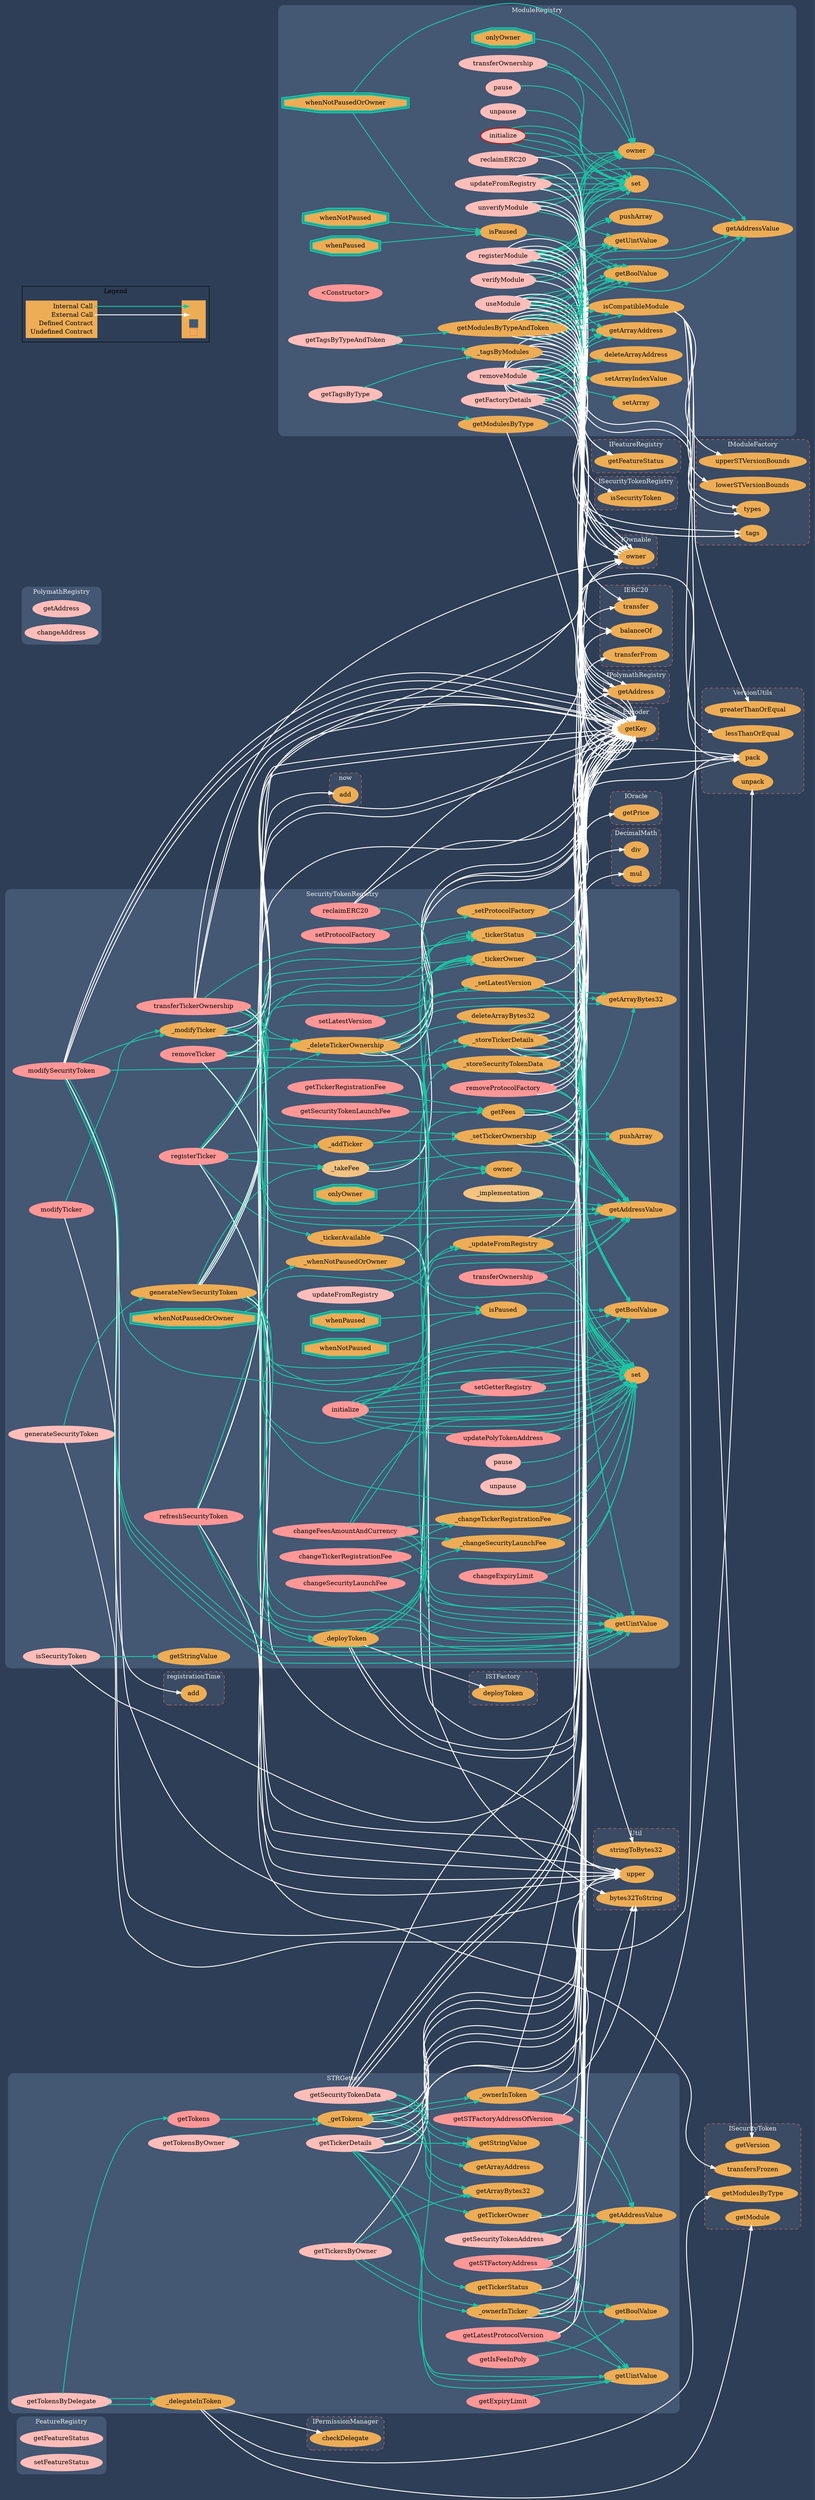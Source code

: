 digraph G {
  graph [ ratio = "auto", page = "100", compound =true, bgcolor = "#2e3e56" ];
  node [ style = "filled", fillcolor = "#edad56", color = "#edad56", penwidth =3 ];
  edge [ color = "#fcfcfc", penwidth =2, fontname = "helvetica Neue Ultra Light" ];
subgraph "clusterFeatureRegistry" {
  graph [ label = "FeatureRegistry", color = "#445773", fontcolor = "#f0f0f0", style = "rounded", bgcolor = "#445773" ];
  "FeatureRegistry.getFeatureStatus" [ label = "getFeatureStatus", color = "#ffbdb9", fillcolor = "#ffbdb9" ];
  "FeatureRegistry.setFeatureStatus" [ label = "setFeatureStatus", color = "#ffbdb9", fillcolor = "#ffbdb9" ];
}

subgraph "clusterModuleRegistry" {
  graph [ label = "ModuleRegistry", color = "#445773", fontcolor = "#f0f0f0", style = "rounded", bgcolor = "#445773" ];
  "ModuleRegistry.onlyOwner" [ label = "onlyOwner", color = "#1bc6a6", shape =doubleoctagon ];
  "ModuleRegistry.whenNotPausedOrOwner" [ label = "whenNotPausedOrOwner", color = "#1bc6a6", shape =doubleoctagon ];
  "ModuleRegistry.whenNotPaused" [ label = "whenNotPaused", color = "#1bc6a6", shape =doubleoctagon ];
  "ModuleRegistry.whenPaused" [ label = "whenPaused", color = "#1bc6a6", shape =doubleoctagon ];
  "ModuleRegistry.<Constructor>" [ label = "<Constructor>", color = "#FF9797", fillcolor = "#FF9797" ];
  "ModuleRegistry.initialize" [ label = "initialize", color = "brown", fillcolor = "#ffbdb9" ];
  "ModuleRegistry.useModule" [ label = "useModule", color = "#ffbdb9", fillcolor = "#ffbdb9" ];
  "ModuleRegistry.isCompatibleModule" [ label = "isCompatibleModule" ];
  "ModuleRegistry.registerModule" [ label = "registerModule", color = "#ffbdb9", fillcolor = "#ffbdb9" ];
  "ModuleRegistry.removeModule" [ label = "removeModule", color = "#ffbdb9", fillcolor = "#ffbdb9" ];
  "ModuleRegistry.verifyModule" [ label = "verifyModule", color = "#ffbdb9", fillcolor = "#ffbdb9" ];
  "ModuleRegistry.unverifyModule" [ label = "unverifyModule", color = "#ffbdb9", fillcolor = "#ffbdb9" ];
  "ModuleRegistry.getTagsByTypeAndToken" [ label = "getTagsByTypeAndToken", color = "#ffbdb9", fillcolor = "#ffbdb9" ];
  "ModuleRegistry.getTagsByType" [ label = "getTagsByType", color = "#ffbdb9", fillcolor = "#ffbdb9" ];
  "ModuleRegistry._tagsByModules" [ label = "_tagsByModules" ];
  "ModuleRegistry.getFactoryDetails" [ label = "getFactoryDetails", color = "#ffbdb9", fillcolor = "#ffbdb9" ];
  "ModuleRegistry.getModulesByType" [ label = "getModulesByType" ];
  "ModuleRegistry.getModulesByTypeAndToken" [ label = "getModulesByTypeAndToken" ];
  "ModuleRegistry.reclaimERC20" [ label = "reclaimERC20", color = "#ffbdb9", fillcolor = "#ffbdb9" ];
  "ModuleRegistry.pause" [ label = "pause", color = "#ffbdb9", fillcolor = "#ffbdb9" ];
  "ModuleRegistry.unpause" [ label = "unpause", color = "#ffbdb9", fillcolor = "#ffbdb9" ];
  "ModuleRegistry.updateFromRegistry" [ label = "updateFromRegistry", color = "#ffbdb9", fillcolor = "#ffbdb9" ];
  "ModuleRegistry.transferOwnership" [ label = "transferOwnership", color = "#ffbdb9", fillcolor = "#ffbdb9" ];
  "ModuleRegistry.owner" [ label = "owner" ];
  "ModuleRegistry.isPaused" [ label = "isPaused" ];
  "ModuleRegistry.getBoolValue" [ label = "getBoolValue" ];
  "ModuleRegistry.set" [ label = "set" ];
  "ModuleRegistry.getAddressValue" [ label = "getAddressValue" ];
  "ModuleRegistry.pushArray" [ label = "pushArray" ];
  "ModuleRegistry.getUintValue" [ label = "getUintValue" ];
  "ModuleRegistry.getArrayAddress" [ label = "getArrayAddress" ];
  "ModuleRegistry.setArrayIndexValue" [ label = "setArrayIndexValue" ];
  "ModuleRegistry.deleteArrayAddress" [ label = "deleteArrayAddress" ];
  "ModuleRegistry.setArray" [ label = "setArray" ];
}

subgraph "clusterPolymathRegistry" {
  graph [ label = "PolymathRegistry", color = "#445773", fontcolor = "#f0f0f0", style = "rounded", bgcolor = "#445773" ];
  "PolymathRegistry.getAddress" [ label = "getAddress", color = "#ffbdb9", fillcolor = "#ffbdb9" ];
  "PolymathRegistry.changeAddress" [ label = "changeAddress", color = "#ffbdb9", fillcolor = "#ffbdb9" ];
}

subgraph "clusterSecurityTokenRegistry" {
  graph [ label = "SecurityTokenRegistry", color = "#445773", fontcolor = "#f0f0f0", style = "rounded", bgcolor = "#445773" ];
  "SecurityTokenRegistry.onlyOwner" [ label = "onlyOwner", color = "#1bc6a6", shape =doubleoctagon ];
  "SecurityTokenRegistry.whenNotPausedOrOwner" [ label = "whenNotPausedOrOwner", color = "#1bc6a6", shape =doubleoctagon ];
  "SecurityTokenRegistry._whenNotPausedOrOwner" [ label = "_whenNotPausedOrOwner" ];
  "SecurityTokenRegistry.whenNotPaused" [ label = "whenNotPaused", color = "#1bc6a6", shape =doubleoctagon ];
  "SecurityTokenRegistry.whenPaused" [ label = "whenPaused", color = "#1bc6a6", shape =doubleoctagon ];
  "SecurityTokenRegistry.initialize" [ label = "initialize", color = "#FF9797", fillcolor = "#FF9797" ];
  "SecurityTokenRegistry.updateFromRegistry" [ label = "updateFromRegistry", color = "#ffbdb9", fillcolor = "#ffbdb9" ];
  "SecurityTokenRegistry._updateFromRegistry" [ label = "_updateFromRegistry" ];
  "SecurityTokenRegistry._takeFee" [ label = "_takeFee", color = "#f2c383", fillcolor = "#f2c383" ];
  "SecurityTokenRegistry.getFees" [ label = "getFees" ];
  "SecurityTokenRegistry.getSecurityTokenLaunchFee" [ label = "getSecurityTokenLaunchFee", color = "#FF9797", fillcolor = "#FF9797" ];
  "SecurityTokenRegistry.getTickerRegistrationFee" [ label = "getTickerRegistrationFee", color = "#FF9797", fillcolor = "#FF9797" ];
  "SecurityTokenRegistry.setGetterRegistry" [ label = "setGetterRegistry", color = "#FF9797", fillcolor = "#FF9797" ];
  "SecurityTokenRegistry._implementation" [ label = "_implementation", color = "#f2c383", fillcolor = "#f2c383" ];
  "SecurityTokenRegistry.registerTicker" [ label = "registerTicker", color = "#FF9797", fillcolor = "#FF9797" ];
  "SecurityTokenRegistry._addTicker" [ label = "_addTicker" ];
  "SecurityTokenRegistry.modifyTicker" [ label = "modifyTicker", color = "#FF9797", fillcolor = "#FF9797" ];
  "SecurityTokenRegistry._modifyTicker" [ label = "_modifyTicker" ];
  "SecurityTokenRegistry._tickerOwner" [ label = "_tickerOwner" ];
  "SecurityTokenRegistry.removeTicker" [ label = "removeTicker", color = "#FF9797", fillcolor = "#FF9797" ];
  "SecurityTokenRegistry._tickerAvailable" [ label = "_tickerAvailable" ];
  "SecurityTokenRegistry._tickerStatus" [ label = "_tickerStatus" ];
  "SecurityTokenRegistry._setTickerOwnership" [ label = "_setTickerOwnership" ];
  "SecurityTokenRegistry._storeTickerDetails" [ label = "_storeTickerDetails" ];
  "SecurityTokenRegistry.transferTickerOwnership" [ label = "transferTickerOwnership", color = "#FF9797", fillcolor = "#FF9797" ];
  "SecurityTokenRegistry._deleteTickerOwnership" [ label = "_deleteTickerOwnership" ];
  "SecurityTokenRegistry.changeExpiryLimit" [ label = "changeExpiryLimit", color = "#FF9797", fillcolor = "#FF9797" ];
  "SecurityTokenRegistry.generateSecurityToken" [ label = "generateSecurityToken", color = "#ffbdb9", fillcolor = "#ffbdb9" ];
  "SecurityTokenRegistry.generateNewSecurityToken" [ label = "generateNewSecurityToken" ];
  "SecurityTokenRegistry.refreshSecurityToken" [ label = "refreshSecurityToken", color = "#FF9797", fillcolor = "#FF9797" ];
  "SecurityTokenRegistry._deployToken" [ label = "_deployToken" ];
  "SecurityTokenRegistry.modifySecurityToken" [ label = "modifySecurityToken", color = "#FF9797", fillcolor = "#FF9797" ];
  "SecurityTokenRegistry._storeSecurityTokenData" [ label = "_storeSecurityTokenData" ];
  "SecurityTokenRegistry.isSecurityToken" [ label = "isSecurityToken", color = "#ffbdb9", fillcolor = "#ffbdb9" ];
  "SecurityTokenRegistry.transferOwnership" [ label = "transferOwnership", color = "#FF9797", fillcolor = "#FF9797" ];
  "SecurityTokenRegistry.pause" [ label = "pause", color = "#ffbdb9", fillcolor = "#ffbdb9" ];
  "SecurityTokenRegistry.unpause" [ label = "unpause", color = "#ffbdb9", fillcolor = "#ffbdb9" ];
  "SecurityTokenRegistry.changeTickerRegistrationFee" [ label = "changeTickerRegistrationFee", color = "#FF9797", fillcolor = "#FF9797" ];
  "SecurityTokenRegistry._changeTickerRegistrationFee" [ label = "_changeTickerRegistrationFee" ];
  "SecurityTokenRegistry.changeSecurityLaunchFee" [ label = "changeSecurityLaunchFee", color = "#FF9797", fillcolor = "#FF9797" ];
  "SecurityTokenRegistry._changeSecurityLaunchFee" [ label = "_changeSecurityLaunchFee" ];
  "SecurityTokenRegistry.changeFeesAmountAndCurrency" [ label = "changeFeesAmountAndCurrency", color = "#FF9797", fillcolor = "#FF9797" ];
  "SecurityTokenRegistry.reclaimERC20" [ label = "reclaimERC20", color = "#FF9797", fillcolor = "#FF9797" ];
  "SecurityTokenRegistry.setProtocolFactory" [ label = "setProtocolFactory", color = "#FF9797", fillcolor = "#FF9797" ];
  "SecurityTokenRegistry._setProtocolFactory" [ label = "_setProtocolFactory" ];
  "SecurityTokenRegistry.removeProtocolFactory" [ label = "removeProtocolFactory", color = "#FF9797", fillcolor = "#FF9797" ];
  "SecurityTokenRegistry.setLatestVersion" [ label = "setLatestVersion", color = "#FF9797", fillcolor = "#FF9797" ];
  "SecurityTokenRegistry._setLatestVersion" [ label = "_setLatestVersion" ];
  "SecurityTokenRegistry.updatePolyTokenAddress" [ label = "updatePolyTokenAddress", color = "#FF9797", fillcolor = "#FF9797" ];
  "SecurityTokenRegistry.isPaused" [ label = "isPaused" ];
  "SecurityTokenRegistry.owner" [ label = "owner" ];
  "SecurityTokenRegistry.getBoolValue" [ label = "getBoolValue" ];
  "SecurityTokenRegistry.set" [ label = "set" ];
  "SecurityTokenRegistry.getAddressValue" [ label = "getAddressValue" ];
  "SecurityTokenRegistry.getUintValue" [ label = "getUintValue" ];
  "SecurityTokenRegistry.getArrayBytes32" [ label = "getArrayBytes32" ];
  "SecurityTokenRegistry.pushArray" [ label = "pushArray" ];
  "SecurityTokenRegistry.deleteArrayBytes32" [ label = "deleteArrayBytes32" ];
  "SecurityTokenRegistry.getStringValue" [ label = "getStringValue" ];
}

subgraph "clusterSTRGetter" {
  graph [ label = "STRGetter", color = "#445773", fontcolor = "#f0f0f0", style = "rounded", bgcolor = "#445773" ];
  "STRGetter.getTickersByOwner" [ label = "getTickersByOwner", color = "#ffbdb9", fillcolor = "#ffbdb9" ];
  "STRGetter._ownerInTicker" [ label = "_ownerInTicker" ];
  "STRGetter.getTokensByOwner" [ label = "getTokensByOwner", color = "#ffbdb9", fillcolor = "#ffbdb9" ];
  "STRGetter.getTokens" [ label = "getTokens", color = "#FF9797", fillcolor = "#FF9797" ];
  "STRGetter._getTokens" [ label = "_getTokens" ];
  "STRGetter._ownerInToken" [ label = "_ownerInToken" ];
  "STRGetter.getTokensByDelegate" [ label = "getTokensByDelegate", color = "#ffbdb9", fillcolor = "#ffbdb9" ];
  "STRGetter._delegateInToken" [ label = "_delegateInToken" ];
  "STRGetter.getTickerDetails" [ label = "getTickerDetails", color = "#ffbdb9", fillcolor = "#ffbdb9" ];
  "STRGetter.getSecurityTokenAddress" [ label = "getSecurityTokenAddress", color = "#ffbdb9", fillcolor = "#ffbdb9" ];
  "STRGetter.getSecurityTokenData" [ label = "getSecurityTokenData", color = "#ffbdb9", fillcolor = "#ffbdb9" ];
  "STRGetter.getSTFactoryAddress" [ label = "getSTFactoryAddress", color = "#FF9797", fillcolor = "#FF9797" ];
  "STRGetter.getSTFactoryAddressOfVersion" [ label = "getSTFactoryAddressOfVersion", color = "#FF9797", fillcolor = "#FF9797" ];
  "STRGetter.getLatestProtocolVersion" [ label = "getLatestProtocolVersion", color = "#FF9797", fillcolor = "#FF9797" ];
  "STRGetter.getIsFeeInPoly" [ label = "getIsFeeInPoly", color = "#FF9797", fillcolor = "#FF9797" ];
  "STRGetter.getExpiryLimit" [ label = "getExpiryLimit", color = "#FF9797", fillcolor = "#FF9797" ];
  "STRGetter.getTickerStatus" [ label = "getTickerStatus" ];
  "STRGetter.getTickerOwner" [ label = "getTickerOwner" ];
  "STRGetter.getArrayBytes32" [ label = "getArrayBytes32" ];
  "STRGetter.getUintValue" [ label = "getUintValue" ];
  "STRGetter.getBoolValue" [ label = "getBoolValue" ];
  "STRGetter.getArrayAddress" [ label = "getArrayAddress" ];
  "STRGetter.getAddressValue" [ label = "getAddressValue" ];
  "STRGetter.getStringValue" [ label = "getStringValue" ];
}

subgraph "clusterIFeatureRegistry" {
  graph [ label = "IFeatureRegistry", color = "#e8726d", fontcolor = "#f0f0f0", style = "rounded,dashed", bgcolor = "#3b4b63" ];
  "IFeatureRegistry.getFeatureStatus" [ label = "getFeatureStatus" ];
}

subgraph "clusterEncoder" {
  graph [ label = "Encoder", color = "#e8726d", fontcolor = "#f0f0f0", style = "rounded,dashed", bgcolor = "#3b4b63" ];
  "Encoder.getKey" [ label = "getKey" ];
}

subgraph "clusterIOwnable" {
  graph [ label = "IOwnable", color = "#e8726d", fontcolor = "#f0f0f0", style = "rounded,dashed", bgcolor = "#3b4b63" ];
  "IOwnable.owner" [ label = "owner" ];
}

subgraph "clusterISecurityTokenRegistry" {
  graph [ label = "ISecurityTokenRegistry", color = "#e8726d", fontcolor = "#f0f0f0", style = "rounded,dashed", bgcolor = "#3b4b63" ];
  "ISecurityTokenRegistry.isSecurityToken" [ label = "isSecurityToken" ];
}

subgraph "clusterISecurityToken" {
  graph [ label = "ISecurityToken", color = "#e8726d", fontcolor = "#f0f0f0", style = "rounded,dashed", bgcolor = "#3b4b63" ];
  "ISecurityToken.getVersion" [ label = "getVersion" ];
  "ISecurityToken.transfersFrozen" [ label = "transfersFrozen" ];
  "ISecurityToken.getModulesByType" [ label = "getModulesByType" ];
  "ISecurityToken.getModule" [ label = "getModule" ];
}

subgraph "clusterIModuleFactory" {
  graph [ label = "IModuleFactory", color = "#e8726d", fontcolor = "#f0f0f0", style = "rounded,dashed", bgcolor = "#3b4b63" ];
  "IModuleFactory.lowerSTVersionBounds" [ label = "lowerSTVersionBounds" ];
  "IModuleFactory.upperSTVersionBounds" [ label = "upperSTVersionBounds" ];
  "IModuleFactory.types" [ label = "types" ];
  "IModuleFactory.tags" [ label = "tags" ];
}

subgraph "clusterVersionUtils" {
  graph [ label = "VersionUtils", color = "#e8726d", fontcolor = "#f0f0f0", style = "rounded,dashed", bgcolor = "#3b4b63" ];
  "VersionUtils.lessThanOrEqual" [ label = "lessThanOrEqual" ];
  "VersionUtils.greaterThanOrEqual" [ label = "greaterThanOrEqual" ];
  "VersionUtils.pack" [ label = "pack" ];
  "VersionUtils.unpack" [ label = "unpack" ];
}

subgraph "clusterIERC20" {
  graph [ label = "IERC20", color = "#e8726d", fontcolor = "#f0f0f0", style = "rounded,dashed", bgcolor = "#3b4b63" ];
  "IERC20.balanceOf" [ label = "balanceOf" ];
  "IERC20.transfer" [ label = "transfer" ];
  "IERC20.transferFrom" [ label = "transferFrom" ];
}

subgraph "clusterIPolymathRegistry" {
  graph [ label = "IPolymathRegistry", color = "#e8726d", fontcolor = "#f0f0f0", style = "rounded,dashed", bgcolor = "#3b4b63" ];
  "IPolymathRegistry.getAddress" [ label = "getAddress" ];
}

subgraph "clusterIOracle" {
  graph [ label = "IOracle", color = "#e8726d", fontcolor = "#f0f0f0", style = "rounded,dashed", bgcolor = "#3b4b63" ];
  "IOracle.getPrice" [ label = "getPrice" ];
}

subgraph "clusterDecimalMath" {
  graph [ label = "DecimalMath", color = "#e8726d", fontcolor = "#f0f0f0", style = "rounded,dashed", bgcolor = "#3b4b63" ];
  "DecimalMath.div" [ label = "div" ];
  "DecimalMath.mul" [ label = "mul" ];
}

subgraph "clusterUtil" {
  graph [ label = "Util", color = "#e8726d", fontcolor = "#f0f0f0", style = "rounded,dashed", bgcolor = "#3b4b63" ];
  "Util.upper" [ label = "upper" ];
  "Util.stringToBytes32" [ label = "stringToBytes32" ];
  "Util.bytes32ToString" [ label = "bytes32ToString" ];
}

subgraph "clusternow" {
  graph [ label = "now", color = "#e8726d", fontcolor = "#f0f0f0", style = "rounded,dashed", bgcolor = "#3b4b63" ];
  "now.add" [ label = "add" ];
}

subgraph "clusterISTFactory" {
  graph [ label = "ISTFactory", color = "#e8726d", fontcolor = "#f0f0f0", style = "rounded,dashed", bgcolor = "#3b4b63" ];
  "ISTFactory.deployToken" [ label = "deployToken" ];
}

subgraph "clusterregistrationTime" {
  graph [ label = "registrationTime", color = "#e8726d", fontcolor = "#f0f0f0", style = "rounded,dashed", bgcolor = "#3b4b63" ];
  "registrationTime.add" [ label = "add" ];
}

subgraph "clusterIPermissionManager" {
  graph [ label = "IPermissionManager", color = "#e8726d", fontcolor = "#f0f0f0", style = "rounded,dashed", bgcolor = "#3b4b63" ];
  "IPermissionManager.checkDelegate" [ label = "checkDelegate" ];
}

  "ModuleRegistry.onlyOwner";
  "ModuleRegistry.owner";
  "ModuleRegistry.whenNotPausedOrOwner";
  "ModuleRegistry.isPaused";
  "ModuleRegistry.whenNotPaused";
  "ModuleRegistry.whenPaused";
  "ModuleRegistry.initialize";
  "ModuleRegistry.getBoolValue";
  "ModuleRegistry.set";
  "ModuleRegistry.useModule";
  "IFeatureRegistry.getFeatureStatus";
  "ModuleRegistry.getAddressValue";
  "Encoder.getKey";
  "IOwnable.owner";
  "ISecurityTokenRegistry.isSecurityToken";
  "ModuleRegistry.isCompatibleModule";
  "ModuleRegistry.pushArray";
  "ISecurityToken.getVersion";
  "IModuleFactory.lowerSTVersionBounds";
  "IModuleFactory.upperSTVersionBounds";
  "VersionUtils.lessThanOrEqual";
  "VersionUtils.greaterThanOrEqual";
  "ModuleRegistry.registerModule";
  "ModuleRegistry.getUintValue";
  "IModuleFactory.types";
  "ModuleRegistry.getArrayAddress";
  "ModuleRegistry.removeModule";
  "ModuleRegistry.setArrayIndexValue";
  "ModuleRegistry.deleteArrayAddress";
  "ModuleRegistry.setArray";
  "ModuleRegistry.verifyModule";
  "ModuleRegistry.unverifyModule";
  "ModuleRegistry.getTagsByTypeAndToken";
  "ModuleRegistry.getModulesByTypeAndToken";
  "ModuleRegistry._tagsByModules";
  "ModuleRegistry.getTagsByType";
  "ModuleRegistry.getModulesByType";
  "IModuleFactory.tags";
  "ModuleRegistry.getFactoryDetails";
  "ModuleRegistry.reclaimERC20";
  "IERC20.balanceOf";
  "IERC20.transfer";
  "ModuleRegistry.pause";
  "ModuleRegistry.unpause";
  "ModuleRegistry.updateFromRegistry";
  "IPolymathRegistry.getAddress";
  "ModuleRegistry.transferOwnership";
  "SecurityTokenRegistry.onlyOwner";
  "SecurityTokenRegistry.owner";
  "SecurityTokenRegistry.whenNotPausedOrOwner";
  "SecurityTokenRegistry._whenNotPausedOrOwner";
  "SecurityTokenRegistry.isPaused";
  "SecurityTokenRegistry.whenNotPaused";
  "SecurityTokenRegistry.whenPaused";
  "SecurityTokenRegistry.initialize";
  "SecurityTokenRegistry.getBoolValue";
  "SecurityTokenRegistry.set";
  "SecurityTokenRegistry._updateFromRegistry";
  "SecurityTokenRegistry.updateFromRegistry";
  "SecurityTokenRegistry.getAddressValue";
  "SecurityTokenRegistry._takeFee";
  "SecurityTokenRegistry.getFees";
  "IERC20.transferFrom";
  "SecurityTokenRegistry.getUintValue";
  "IOracle.getPrice";
  "DecimalMath.div";
  "DecimalMath.mul";
  "SecurityTokenRegistry.getSecurityTokenLaunchFee";
  "SecurityTokenRegistry.getTickerRegistrationFee";
  "SecurityTokenRegistry.setGetterRegistry";
  "SecurityTokenRegistry._implementation";
  "SecurityTokenRegistry.registerTicker";
  "Util.upper";
  "SecurityTokenRegistry._tickerAvailable";
  "SecurityTokenRegistry._tickerOwner";
  "SecurityTokenRegistry._deleteTickerOwnership";
  "SecurityTokenRegistry._addTicker";
  "now.add";
  "SecurityTokenRegistry._setTickerOwnership";
  "SecurityTokenRegistry._storeTickerDetails";
  "SecurityTokenRegistry.modifyTicker";
  "SecurityTokenRegistry._modifyTicker";
  "SecurityTokenRegistry._tickerStatus";
  "SecurityTokenRegistry.removeTicker";
  "SecurityTokenRegistry.getArrayBytes32";
  "SecurityTokenRegistry.pushArray";
  "Util.stringToBytes32";
  "SecurityTokenRegistry.transferTickerOwnership";
  "SecurityTokenRegistry.deleteArrayBytes32";
  "Util.bytes32ToString";
  "SecurityTokenRegistry.changeExpiryLimit";
  "SecurityTokenRegistry.generateSecurityToken";
  "SecurityTokenRegistry.generateNewSecurityToken";
  "VersionUtils.pack";
  "SecurityTokenRegistry._deployToken";
  "SecurityTokenRegistry.refreshSecurityToken";
  "ISecurityToken.transfersFrozen";
  "ISTFactory.deployToken";
  "SecurityTokenRegistry._storeSecurityTokenData";
  "SecurityTokenRegistry.modifySecurityToken";
  "registrationTime.add";
  "SecurityTokenRegistry.isSecurityToken";
  "SecurityTokenRegistry.getStringValue";
  "SecurityTokenRegistry.transferOwnership";
  "SecurityTokenRegistry.pause";
  "SecurityTokenRegistry.unpause";
  "SecurityTokenRegistry.changeTickerRegistrationFee";
  "SecurityTokenRegistry._changeTickerRegistrationFee";
  "SecurityTokenRegistry.changeSecurityLaunchFee";
  "SecurityTokenRegistry._changeSecurityLaunchFee";
  "SecurityTokenRegistry.changeFeesAmountAndCurrency";
  "SecurityTokenRegistry.reclaimERC20";
  "SecurityTokenRegistry.setProtocolFactory";
  "SecurityTokenRegistry._setProtocolFactory";
  "SecurityTokenRegistry.removeProtocolFactory";
  "SecurityTokenRegistry.setLatestVersion";
  "SecurityTokenRegistry._setLatestVersion";
  "SecurityTokenRegistry.updatePolyTokenAddress";
  "STRGetter.getTickersByOwner";
  "STRGetter.getArrayBytes32";
  "STRGetter._ownerInTicker";
  "STRGetter.getUintValue";
  "STRGetter.getBoolValue";
  "STRGetter.getTokensByOwner";
  "STRGetter._getTokens";
  "STRGetter.getTokens";
  "STRGetter.getArrayAddress";
  "STRGetter._ownerInToken";
  "STRGetter.getAddressValue";
  "STRGetter.getTokensByDelegate";
  "STRGetter._delegateInToken";
  "ISecurityToken.getModulesByType";
  "ISecurityToken.getModule";
  "IPermissionManager.checkDelegate";
  "STRGetter.getTickerDetails";
  "STRGetter.getTickerStatus";
  "STRGetter.getTickerOwner";
  "STRGetter.getStringValue";
  "STRGetter.getSecurityTokenAddress";
  "STRGetter.getSecurityTokenData";
  "STRGetter.getSTFactoryAddress";
  "STRGetter.getSTFactoryAddressOfVersion";
  "STRGetter.getLatestProtocolVersion";
  "VersionUtils.unpack";
  "STRGetter.getIsFeeInPoly";
  "STRGetter.getExpiryLimit";
  "ModuleRegistry.onlyOwner" -> "ModuleRegistry.owner" [ color = "#1bc6a6" ];
  "ModuleRegistry.whenNotPausedOrOwner" -> "ModuleRegistry.owner" [ color = "#1bc6a6" ];
  "ModuleRegistry.whenNotPausedOrOwner" -> "ModuleRegistry.isPaused" [ color = "#1bc6a6" ];
  "ModuleRegistry.whenNotPaused" -> "ModuleRegistry.isPaused" [ color = "#1bc6a6" ];
  "ModuleRegistry.whenPaused" -> "ModuleRegistry.isPaused" [ color = "#1bc6a6" ];
  "ModuleRegistry.initialize" -> "ModuleRegistry.getBoolValue" [ color = "#1bc6a6" ];
  "ModuleRegistry.initialize" -> "ModuleRegistry.set" [ color = "#1bc6a6" ];
  "ModuleRegistry.initialize" -> "ModuleRegistry.set" [ color = "#1bc6a6" ];
  "ModuleRegistry.initialize" -> "ModuleRegistry.set" [ color = "#1bc6a6" ];
  "ModuleRegistry.initialize" -> "ModuleRegistry.set" [ color = "#1bc6a6" ];
  "ModuleRegistry.useModule" -> "IFeatureRegistry.getFeatureStatus" [ color = "white" ];
  "ModuleRegistry.useModule" -> "ModuleRegistry.getAddressValue" [ color = "#1bc6a6" ];
  "ModuleRegistry.useModule" -> "ModuleRegistry.getBoolValue" [ color = "#1bc6a6" ];
  "ModuleRegistry.useModule" -> "Encoder.getKey" [ color = "white" ];
  "ModuleRegistry.useModule" -> "IOwnable.owner" [ color = "white" ];
  "ModuleRegistry.useModule" -> "IOwnable.owner" [ color = "white" ];
  "ModuleRegistry.useModule" -> "ModuleRegistry.getBoolValue" [ color = "#1bc6a6" ];
  "ModuleRegistry.useModule" -> "Encoder.getKey" [ color = "white" ];
  "ModuleRegistry.useModule" -> "ISecurityTokenRegistry.isSecurityToken" [ color = "white" ];
  "ModuleRegistry.useModule" -> "ModuleRegistry.getAddressValue" [ color = "#1bc6a6" ];
  "ModuleRegistry.useModule" -> "ModuleRegistry.isCompatibleModule" [ color = "#1bc6a6" ];
  "ModuleRegistry.useModule" -> "ModuleRegistry.pushArray" [ color = "#1bc6a6" ];
  "ModuleRegistry.useModule" -> "Encoder.getKey" [ color = "white" ];
  "ModuleRegistry.isCompatibleModule" -> "ISecurityToken.getVersion" [ color = "white" ];
  "ModuleRegistry.isCompatibleModule" -> "IModuleFactory.lowerSTVersionBounds" [ color = "white" ];
  "ModuleRegistry.isCompatibleModule" -> "IModuleFactory.upperSTVersionBounds" [ color = "white" ];
  "ModuleRegistry.isCompatibleModule" -> "VersionUtils.lessThanOrEqual" [ color = "white" ];
  "ModuleRegistry.isCompatibleModule" -> "VersionUtils.greaterThanOrEqual" [ color = "white" ];
  "ModuleRegistry.registerModule" -> "IFeatureRegistry.getFeatureStatus" [ color = "white" ];
  "ModuleRegistry.registerModule" -> "ModuleRegistry.getAddressValue" [ color = "#1bc6a6" ];
  "ModuleRegistry.registerModule" -> "IOwnable.owner" [ color = "white" ];
  "ModuleRegistry.registerModule" -> "ModuleRegistry.owner" [ color = "#1bc6a6" ];
  "ModuleRegistry.registerModule" -> "ModuleRegistry.owner" [ color = "#1bc6a6" ];
  "ModuleRegistry.registerModule" -> "ModuleRegistry.getUintValue" [ color = "#1bc6a6" ];
  "ModuleRegistry.registerModule" -> "Encoder.getKey" [ color = "white" ];
  "ModuleRegistry.registerModule" -> "IModuleFactory.types" [ color = "white" ];
  "ModuleRegistry.registerModule" -> "IModuleFactory.types" [ color = "white" ];
  "ModuleRegistry.registerModule" -> "ModuleRegistry.set" [ color = "#1bc6a6" ];
  "ModuleRegistry.registerModule" -> "Encoder.getKey" [ color = "white" ];
  "ModuleRegistry.registerModule" -> "ModuleRegistry.set" [ color = "#1bc6a6" ];
  "ModuleRegistry.registerModule" -> "Encoder.getKey" [ color = "white" ];
  "ModuleRegistry.registerModule" -> "ModuleRegistry.getArrayAddress" [ color = "#1bc6a6" ];
  "ModuleRegistry.registerModule" -> "Encoder.getKey" [ color = "white" ];
  "ModuleRegistry.registerModule" -> "ModuleRegistry.pushArray" [ color = "#1bc6a6" ];
  "ModuleRegistry.registerModule" -> "Encoder.getKey" [ color = "white" ];
  "ModuleRegistry.registerModule" -> "IOwnable.owner" [ color = "white" ];
  "ModuleRegistry.removeModule" -> "ModuleRegistry.getUintValue" [ color = "#1bc6a6" ];
  "ModuleRegistry.removeModule" -> "Encoder.getKey" [ color = "white" ];
  "ModuleRegistry.removeModule" -> "IOwnable.owner" [ color = "white" ];
  "ModuleRegistry.removeModule" -> "ModuleRegistry.owner" [ color = "#1bc6a6" ];
  "ModuleRegistry.removeModule" -> "ModuleRegistry.getUintValue" [ color = "#1bc6a6" ];
  "ModuleRegistry.removeModule" -> "Encoder.getKey" [ color = "white" ];
  "ModuleRegistry.removeModule" -> "ModuleRegistry.getArrayAddress" [ color = "#1bc6a6" ];
  "ModuleRegistry.removeModule" -> "Encoder.getKey" [ color = "white" ];
  "ModuleRegistry.removeModule" -> "ModuleRegistry.getArrayAddress" [ color = "#1bc6a6" ];
  "ModuleRegistry.removeModule" -> "Encoder.getKey" [ color = "white" ];
  "ModuleRegistry.removeModule" -> "ModuleRegistry.setArrayIndexValue" [ color = "#1bc6a6" ];
  "ModuleRegistry.removeModule" -> "Encoder.getKey" [ color = "white" ];
  "ModuleRegistry.removeModule" -> "ModuleRegistry.set" [ color = "#1bc6a6" ];
  "ModuleRegistry.removeModule" -> "Encoder.getKey" [ color = "white" ];
  "ModuleRegistry.removeModule" -> "ModuleRegistry.deleteArrayAddress" [ color = "#1bc6a6" ];
  "ModuleRegistry.removeModule" -> "Encoder.getKey" [ color = "white" ];
  "ModuleRegistry.removeModule" -> "ModuleRegistry.set" [ color = "#1bc6a6" ];
  "ModuleRegistry.removeModule" -> "Encoder.getKey" [ color = "white" ];
  "ModuleRegistry.removeModule" -> "ModuleRegistry.setArray" [ color = "#1bc6a6" ];
  "ModuleRegistry.removeModule" -> "Encoder.getKey" [ color = "white" ];
  "ModuleRegistry.removeModule" -> "ModuleRegistry.set" [ color = "#1bc6a6" ];
  "ModuleRegistry.removeModule" -> "Encoder.getKey" [ color = "white" ];
  "ModuleRegistry.removeModule" -> "ModuleRegistry.set" [ color = "#1bc6a6" ];
  "ModuleRegistry.removeModule" -> "Encoder.getKey" [ color = "white" ];
  "ModuleRegistry.verifyModule" -> "ModuleRegistry.getUintValue" [ color = "#1bc6a6" ];
  "ModuleRegistry.verifyModule" -> "Encoder.getKey" [ color = "white" ];
  "ModuleRegistry.verifyModule" -> "ModuleRegistry.set" [ color = "#1bc6a6" ];
  "ModuleRegistry.verifyModule" -> "Encoder.getKey" [ color = "white" ];
  "ModuleRegistry.unverifyModule" -> "ModuleRegistry.owner" [ color = "#1bc6a6" ];
  "ModuleRegistry.unverifyModule" -> "IOwnable.owner" [ color = "white" ];
  "ModuleRegistry.unverifyModule" -> "ModuleRegistry.getUintValue" [ color = "#1bc6a6" ];
  "ModuleRegistry.unverifyModule" -> "Encoder.getKey" [ color = "white" ];
  "ModuleRegistry.unverifyModule" -> "ModuleRegistry.set" [ color = "#1bc6a6" ];
  "ModuleRegistry.unverifyModule" -> "Encoder.getKey" [ color = "white" ];
  "ModuleRegistry.getTagsByTypeAndToken" -> "ModuleRegistry.getModulesByTypeAndToken" [ color = "#1bc6a6" ];
  "ModuleRegistry.getTagsByTypeAndToken" -> "ModuleRegistry._tagsByModules" [ color = "#1bc6a6" ];
  "ModuleRegistry.getTagsByType" -> "ModuleRegistry.getModulesByType" [ color = "#1bc6a6" ];
  "ModuleRegistry.getTagsByType" -> "ModuleRegistry._tagsByModules" [ color = "#1bc6a6" ];
  "ModuleRegistry._tagsByModules" -> "IModuleFactory.tags" [ color = "white" ];
  "ModuleRegistry._tagsByModules" -> "IModuleFactory.tags" [ color = "white" ];
  "ModuleRegistry.getFactoryDetails" -> "ModuleRegistry.getBoolValue" [ color = "#1bc6a6" ];
  "ModuleRegistry.getFactoryDetails" -> "Encoder.getKey" [ color = "white" ];
  "ModuleRegistry.getFactoryDetails" -> "ModuleRegistry.getArrayAddress" [ color = "#1bc6a6" ];
  "ModuleRegistry.getFactoryDetails" -> "Encoder.getKey" [ color = "white" ];
  "ModuleRegistry.getModulesByType" -> "ModuleRegistry.getArrayAddress" [ color = "#1bc6a6" ];
  "ModuleRegistry.getModulesByType" -> "Encoder.getKey" [ color = "white" ];
  "ModuleRegistry.getModulesByTypeAndToken" -> "ModuleRegistry.getArrayAddress" [ color = "#1bc6a6" ];
  "ModuleRegistry.getModulesByTypeAndToken" -> "Encoder.getKey" [ color = "white" ];
  "ModuleRegistry.getModulesByTypeAndToken" -> "IFeatureRegistry.getFeatureStatus" [ color = "white" ];
  "ModuleRegistry.getModulesByTypeAndToken" -> "ModuleRegistry.getAddressValue" [ color = "#1bc6a6" ];
  "ModuleRegistry.getModulesByTypeAndToken" -> "IOwnable.owner" [ color = "white" ];
  "ModuleRegistry.getModulesByTypeAndToken" -> "IOwnable.owner" [ color = "white" ];
  "ModuleRegistry.getModulesByTypeAndToken" -> "ModuleRegistry.getBoolValue" [ color = "#1bc6a6" ];
  "ModuleRegistry.getModulesByTypeAndToken" -> "Encoder.getKey" [ color = "white" ];
  "ModuleRegistry.getModulesByTypeAndToken" -> "ModuleRegistry.isCompatibleModule" [ color = "#1bc6a6" ];
  "ModuleRegistry.getModulesByTypeAndToken" -> "ModuleRegistry.getBoolValue" [ color = "#1bc6a6" ];
  "ModuleRegistry.getModulesByTypeAndToken" -> "Encoder.getKey" [ color = "white" ];
  "ModuleRegistry.getModulesByTypeAndToken" -> "ModuleRegistry.isCompatibleModule" [ color = "#1bc6a6" ];
  "ModuleRegistry.getModulesByTypeAndToken" -> "IOwnable.owner" [ color = "white" ];
  "ModuleRegistry.getModulesByTypeAndToken" -> "IOwnable.owner" [ color = "white" ];
  "ModuleRegistry.getModulesByTypeAndToken" -> "ModuleRegistry.getBoolValue" [ color = "#1bc6a6" ];
  "ModuleRegistry.getModulesByTypeAndToken" -> "Encoder.getKey" [ color = "white" ];
  "ModuleRegistry.getModulesByTypeAndToken" -> "ModuleRegistry.isCompatibleModule" [ color = "#1bc6a6" ];
  "ModuleRegistry.getModulesByTypeAndToken" -> "ModuleRegistry.getBoolValue" [ color = "#1bc6a6" ];
  "ModuleRegistry.getModulesByTypeAndToken" -> "Encoder.getKey" [ color = "white" ];
  "ModuleRegistry.getModulesByTypeAndToken" -> "ModuleRegistry.isCompatibleModule" [ color = "#1bc6a6" ];
  "ModuleRegistry.reclaimERC20" -> "IERC20.balanceOf" [ color = "white" ];
  "ModuleRegistry.reclaimERC20" -> "IERC20.transfer" [ color = "white" ];
  "ModuleRegistry.reclaimERC20" -> "ModuleRegistry.owner" [ color = "#1bc6a6" ];
  "ModuleRegistry.pause" -> "ModuleRegistry.set" [ color = "#1bc6a6" ];
  "ModuleRegistry.unpause" -> "ModuleRegistry.set" [ color = "#1bc6a6" ];
  "ModuleRegistry.updateFromRegistry" -> "ModuleRegistry.getAddressValue" [ color = "#1bc6a6" ];
  "ModuleRegistry.updateFromRegistry" -> "ModuleRegistry.set" [ color = "#1bc6a6" ];
  "ModuleRegistry.updateFromRegistry" -> "IPolymathRegistry.getAddress" [ color = "white" ];
  "ModuleRegistry.updateFromRegistry" -> "ModuleRegistry.set" [ color = "#1bc6a6" ];
  "ModuleRegistry.updateFromRegistry" -> "IPolymathRegistry.getAddress" [ color = "white" ];
  "ModuleRegistry.updateFromRegistry" -> "ModuleRegistry.set" [ color = "#1bc6a6" ];
  "ModuleRegistry.updateFromRegistry" -> "IPolymathRegistry.getAddress" [ color = "white" ];
  "ModuleRegistry.transferOwnership" -> "ModuleRegistry.owner" [ color = "#1bc6a6" ];
  "ModuleRegistry.transferOwnership" -> "ModuleRegistry.set" [ color = "#1bc6a6" ];
  "ModuleRegistry.owner" -> "ModuleRegistry.getAddressValue" [ color = "#1bc6a6" ];
  "ModuleRegistry.isPaused" -> "ModuleRegistry.getBoolValue" [ color = "#1bc6a6" ];
  "SecurityTokenRegistry.onlyOwner" -> "SecurityTokenRegistry.owner" [ color = "#1bc6a6" ];
  "SecurityTokenRegistry.whenNotPausedOrOwner" -> "SecurityTokenRegistry._whenNotPausedOrOwner" [ color = "#1bc6a6" ];
  "SecurityTokenRegistry._whenNotPausedOrOwner" -> "SecurityTokenRegistry.owner" [ color = "#1bc6a6" ];
  "SecurityTokenRegistry._whenNotPausedOrOwner" -> "SecurityTokenRegistry.isPaused" [ color = "#1bc6a6" ];
  "SecurityTokenRegistry.whenNotPaused" -> "SecurityTokenRegistry.isPaused" [ color = "#1bc6a6" ];
  "SecurityTokenRegistry.whenPaused" -> "SecurityTokenRegistry.isPaused" [ color = "#1bc6a6" ];
  "SecurityTokenRegistry.initialize" -> "SecurityTokenRegistry.getBoolValue" [ color = "#1bc6a6" ];
  "SecurityTokenRegistry.initialize" -> "SecurityTokenRegistry.set" [ color = "#1bc6a6" ];
  "SecurityTokenRegistry.initialize" -> "SecurityTokenRegistry.set" [ color = "#1bc6a6" ];
  "SecurityTokenRegistry.initialize" -> "SecurityTokenRegistry.set" [ color = "#1bc6a6" ];
  "SecurityTokenRegistry.initialize" -> "SecurityTokenRegistry.set" [ color = "#1bc6a6" ];
  "SecurityTokenRegistry.initialize" -> "SecurityTokenRegistry.set" [ color = "#1bc6a6" ];
  "SecurityTokenRegistry.initialize" -> "SecurityTokenRegistry.set" [ color = "#1bc6a6" ];
  "SecurityTokenRegistry.initialize" -> "SecurityTokenRegistry.set" [ color = "#1bc6a6" ];
  "SecurityTokenRegistry.initialize" -> "SecurityTokenRegistry.set" [ color = "#1bc6a6" ];
  "SecurityTokenRegistry.initialize" -> "SecurityTokenRegistry._updateFromRegistry" [ color = "#1bc6a6" ];
  "SecurityTokenRegistry.updateFromRegistry" -> "SecurityTokenRegistry._updateFromRegistry" [ color = "#1bc6a6" ];
  "SecurityTokenRegistry._updateFromRegistry" -> "SecurityTokenRegistry.getAddressValue" [ color = "#1bc6a6" ];
  "SecurityTokenRegistry._updateFromRegistry" -> "SecurityTokenRegistry.set" [ color = "#1bc6a6" ];
  "SecurityTokenRegistry._updateFromRegistry" -> "IPolymathRegistry.getAddress" [ color = "white" ];
  "SecurityTokenRegistry._takeFee" -> "SecurityTokenRegistry.getFees" [ color = "#1bc6a6" ];
  "SecurityTokenRegistry._takeFee" -> "IERC20.transferFrom" [ color = "white" ];
  "SecurityTokenRegistry._takeFee" -> "SecurityTokenRegistry.getAddressValue" [ color = "#1bc6a6" ];
  "SecurityTokenRegistry.getFees" -> "SecurityTokenRegistry.getBoolValue" [ color = "#1bc6a6" ];
  "SecurityTokenRegistry.getFees" -> "SecurityTokenRegistry.getUintValue" [ color = "#1bc6a6" ];
  "SecurityTokenRegistry.getFees" -> "SecurityTokenRegistry.getAddressValue" [ color = "#1bc6a6" ];
  "SecurityTokenRegistry.getFees" -> "IOracle.getPrice" [ color = "white" ];
  "SecurityTokenRegistry.getFees" -> "IPolymathRegistry.getAddress" [ color = "white" ];
  "SecurityTokenRegistry.getFees" -> "DecimalMath.div" [ color = "white" ];
  "SecurityTokenRegistry.getFees" -> "DecimalMath.mul" [ color = "white" ];
  "SecurityTokenRegistry.getSecurityTokenLaunchFee" -> "SecurityTokenRegistry.getFees" [ color = "#1bc6a6" ];
  "SecurityTokenRegistry.getTickerRegistrationFee" -> "SecurityTokenRegistry.getFees" [ color = "#1bc6a6" ];
  "SecurityTokenRegistry.setGetterRegistry" -> "SecurityTokenRegistry.set" [ color = "#1bc6a6" ];
  "SecurityTokenRegistry._implementation" -> "SecurityTokenRegistry.getAddressValue" [ color = "#1bc6a6" ];
  "SecurityTokenRegistry.registerTicker" -> "SecurityTokenRegistry._takeFee" [ color = "#1bc6a6" ];
  "SecurityTokenRegistry.registerTicker" -> "Util.upper" [ color = "white" ];
  "SecurityTokenRegistry.registerTicker" -> "SecurityTokenRegistry._tickerAvailable" [ color = "#1bc6a6" ];
  "SecurityTokenRegistry.registerTicker" -> "SecurityTokenRegistry._tickerOwner" [ color = "#1bc6a6" ];
  "SecurityTokenRegistry.registerTicker" -> "SecurityTokenRegistry._deleteTickerOwnership" [ color = "#1bc6a6" ];
  "SecurityTokenRegistry.registerTicker" -> "SecurityTokenRegistry._addTicker" [ color = "#1bc6a6" ];
  "SecurityTokenRegistry.registerTicker" -> "now.add" [ color = "white" ];
  "SecurityTokenRegistry.registerTicker" -> "SecurityTokenRegistry.getUintValue" [ color = "#1bc6a6" ];
  "SecurityTokenRegistry._addTicker" -> "SecurityTokenRegistry._setTickerOwnership" [ color = "#1bc6a6" ];
  "SecurityTokenRegistry._addTicker" -> "SecurityTokenRegistry._storeTickerDetails" [ color = "#1bc6a6" ];
  "SecurityTokenRegistry.modifyTicker" -> "Util.upper" [ color = "white" ];
  "SecurityTokenRegistry.modifyTicker" -> "SecurityTokenRegistry._modifyTicker" [ color = "#1bc6a6" ];
  "SecurityTokenRegistry._modifyTicker" -> "SecurityTokenRegistry._tickerOwner" [ color = "#1bc6a6" ];
  "SecurityTokenRegistry._modifyTicker" -> "SecurityTokenRegistry._deleteTickerOwnership" [ color = "#1bc6a6" ];
  "SecurityTokenRegistry._modifyTicker" -> "SecurityTokenRegistry._tickerStatus" [ color = "#1bc6a6" ];
  "SecurityTokenRegistry._modifyTicker" -> "SecurityTokenRegistry.set" [ color = "#1bc6a6" ];
  "SecurityTokenRegistry._modifyTicker" -> "Encoder.getKey" [ color = "white" ];
  "SecurityTokenRegistry._modifyTicker" -> "SecurityTokenRegistry.getAddressValue" [ color = "#1bc6a6" ];
  "SecurityTokenRegistry._modifyTicker" -> "Encoder.getKey" [ color = "white" ];
  "SecurityTokenRegistry._modifyTicker" -> "SecurityTokenRegistry._addTicker" [ color = "#1bc6a6" ];
  "SecurityTokenRegistry._tickerOwner" -> "SecurityTokenRegistry.getAddressValue" [ color = "#1bc6a6" ];
  "SecurityTokenRegistry._tickerOwner" -> "Encoder.getKey" [ color = "white" ];
  "SecurityTokenRegistry.removeTicker" -> "Util.upper" [ color = "white" ];
  "SecurityTokenRegistry.removeTicker" -> "SecurityTokenRegistry._tickerOwner" [ color = "#1bc6a6" ];
  "SecurityTokenRegistry.removeTicker" -> "SecurityTokenRegistry._deleteTickerOwnership" [ color = "#1bc6a6" ];
  "SecurityTokenRegistry.removeTicker" -> "SecurityTokenRegistry.set" [ color = "#1bc6a6" ];
  "SecurityTokenRegistry.removeTicker" -> "Encoder.getKey" [ color = "white" ];
  "SecurityTokenRegistry.removeTicker" -> "SecurityTokenRegistry._storeTickerDetails" [ color = "#1bc6a6" ];
  "SecurityTokenRegistry._tickerAvailable" -> "SecurityTokenRegistry._tickerOwner" [ color = "#1bc6a6" ];
  "SecurityTokenRegistry._tickerAvailable" -> "SecurityTokenRegistry.getUintValue" [ color = "#1bc6a6" ];
  "SecurityTokenRegistry._tickerAvailable" -> "Encoder.getKey" [ color = "white" ];
  "SecurityTokenRegistry._tickerAvailable" -> "SecurityTokenRegistry._tickerStatus" [ color = "#1bc6a6" ];
  "SecurityTokenRegistry._tickerStatus" -> "SecurityTokenRegistry.getBoolValue" [ color = "#1bc6a6" ];
  "SecurityTokenRegistry._tickerStatus" -> "Encoder.getKey" [ color = "white" ];
  "SecurityTokenRegistry._setTickerOwnership" -> "Encoder.getKey" [ color = "white" ];
  "SecurityTokenRegistry._setTickerOwnership" -> "SecurityTokenRegistry.getArrayBytes32" [ color = "#1bc6a6" ];
  "SecurityTokenRegistry._setTickerOwnership" -> "SecurityTokenRegistry.pushArray" [ color = "#1bc6a6" ];
  "SecurityTokenRegistry._setTickerOwnership" -> "Util.stringToBytes32" [ color = "white" ];
  "SecurityTokenRegistry._setTickerOwnership" -> "SecurityTokenRegistry.set" [ color = "#1bc6a6" ];
  "SecurityTokenRegistry._setTickerOwnership" -> "Encoder.getKey" [ color = "white" ];
  "SecurityTokenRegistry._setTickerOwnership" -> "Encoder.getKey" [ color = "white" ];
  "SecurityTokenRegistry._setTickerOwnership" -> "SecurityTokenRegistry.getBoolValue" [ color = "#1bc6a6" ];
  "SecurityTokenRegistry._setTickerOwnership" -> "SecurityTokenRegistry.pushArray" [ color = "#1bc6a6" ];
  "SecurityTokenRegistry._setTickerOwnership" -> "SecurityTokenRegistry.set" [ color = "#1bc6a6" ];
  "SecurityTokenRegistry._storeTickerDetails" -> "Encoder.getKey" [ color = "white" ];
  "SecurityTokenRegistry._storeTickerDetails" -> "SecurityTokenRegistry.set" [ color = "#1bc6a6" ];
  "SecurityTokenRegistry._storeTickerDetails" -> "Encoder.getKey" [ color = "white" ];
  "SecurityTokenRegistry._storeTickerDetails" -> "SecurityTokenRegistry.set" [ color = "#1bc6a6" ];
  "SecurityTokenRegistry._storeTickerDetails" -> "Encoder.getKey" [ color = "white" ];
  "SecurityTokenRegistry._storeTickerDetails" -> "SecurityTokenRegistry.set" [ color = "#1bc6a6" ];
  "SecurityTokenRegistry._storeTickerDetails" -> "Encoder.getKey" [ color = "white" ];
  "SecurityTokenRegistry._storeTickerDetails" -> "SecurityTokenRegistry.set" [ color = "#1bc6a6" ];
  "SecurityTokenRegistry._storeTickerDetails" -> "Encoder.getKey" [ color = "white" ];
  "SecurityTokenRegistry._storeTickerDetails" -> "SecurityTokenRegistry.set" [ color = "#1bc6a6" ];
  "SecurityTokenRegistry.transferTickerOwnership" -> "Util.upper" [ color = "white" ];
  "SecurityTokenRegistry.transferTickerOwnership" -> "Encoder.getKey" [ color = "white" ];
  "SecurityTokenRegistry.transferTickerOwnership" -> "SecurityTokenRegistry.getAddressValue" [ color = "#1bc6a6" ];
  "SecurityTokenRegistry.transferTickerOwnership" -> "SecurityTokenRegistry._tickerStatus" [ color = "#1bc6a6" ];
  "SecurityTokenRegistry.transferTickerOwnership" -> "IOwnable.owner" [ color = "white" ];
  "SecurityTokenRegistry.transferTickerOwnership" -> "SecurityTokenRegistry.getAddressValue" [ color = "#1bc6a6" ];
  "SecurityTokenRegistry.transferTickerOwnership" -> "Encoder.getKey" [ color = "white" ];
  "SecurityTokenRegistry.transferTickerOwnership" -> "SecurityTokenRegistry._deleteTickerOwnership" [ color = "#1bc6a6" ];
  "SecurityTokenRegistry.transferTickerOwnership" -> "SecurityTokenRegistry._setTickerOwnership" [ color = "#1bc6a6" ];
  "SecurityTokenRegistry.transferTickerOwnership" -> "SecurityTokenRegistry.set" [ color = "#1bc6a6" ];
  "SecurityTokenRegistry._deleteTickerOwnership" -> "SecurityTokenRegistry.getUintValue" [ color = "#1bc6a6" ];
  "SecurityTokenRegistry._deleteTickerOwnership" -> "Encoder.getKey" [ color = "white" ];
  "SecurityTokenRegistry._deleteTickerOwnership" -> "Encoder.getKey" [ color = "white" ];
  "SecurityTokenRegistry._deleteTickerOwnership" -> "SecurityTokenRegistry.getArrayBytes32" [ color = "#1bc6a6" ];
  "SecurityTokenRegistry._deleteTickerOwnership" -> "SecurityTokenRegistry._tickerOwner" [ color = "#1bc6a6" ];
  "SecurityTokenRegistry._deleteTickerOwnership" -> "SecurityTokenRegistry.deleteArrayBytes32" [ color = "#1bc6a6" ];
  "SecurityTokenRegistry._deleteTickerOwnership" -> "SecurityTokenRegistry.getArrayBytes32" [ color = "#1bc6a6" ];
  "SecurityTokenRegistry._deleteTickerOwnership" -> "SecurityTokenRegistry.getArrayBytes32" [ color = "#1bc6a6" ];
  "SecurityTokenRegistry._deleteTickerOwnership" -> "SecurityTokenRegistry.set" [ color = "#1bc6a6" ];
  "SecurityTokenRegistry._deleteTickerOwnership" -> "Encoder.getKey" [ color = "white" ];
  "SecurityTokenRegistry._deleteTickerOwnership" -> "Util.bytes32ToString" [ color = "white" ];
  "SecurityTokenRegistry.changeExpiryLimit" -> "SecurityTokenRegistry.getUintValue" [ color = "#1bc6a6" ];
  "SecurityTokenRegistry.changeExpiryLimit" -> "SecurityTokenRegistry.set" [ color = "#1bc6a6" ];
  "SecurityTokenRegistry.generateSecurityToken" -> "SecurityTokenRegistry.generateNewSecurityToken" [ color = "#1bc6a6" ];
  "SecurityTokenRegistry.generateSecurityToken" -> "VersionUtils.pack" [ color = "white" ];
  "SecurityTokenRegistry.generateNewSecurityToken" -> "SecurityTokenRegistry.getUintValue" [ color = "#1bc6a6" ];
  "SecurityTokenRegistry.generateNewSecurityToken" -> "Util.upper" [ color = "white" ];
  "SecurityTokenRegistry.generateNewSecurityToken" -> "Encoder.getKey" [ color = "white" ];
  "SecurityTokenRegistry.generateNewSecurityToken" -> "SecurityTokenRegistry.getBoolValue" [ color = "#1bc6a6" ];
  "SecurityTokenRegistry.generateNewSecurityToken" -> "SecurityTokenRegistry.set" [ color = "#1bc6a6" ];
  "SecurityTokenRegistry.generateNewSecurityToken" -> "SecurityTokenRegistry._tickerOwner" [ color = "#1bc6a6" ];
  "SecurityTokenRegistry.generateNewSecurityToken" -> "SecurityTokenRegistry.getUintValue" [ color = "#1bc6a6" ];
  "SecurityTokenRegistry.generateNewSecurityToken" -> "Encoder.getKey" [ color = "white" ];
  "SecurityTokenRegistry.generateNewSecurityToken" -> "SecurityTokenRegistry._takeFee" [ color = "#1bc6a6" ];
  "SecurityTokenRegistry.generateNewSecurityToken" -> "SecurityTokenRegistry._deployToken" [ color = "#1bc6a6" ];
  "SecurityTokenRegistry.generateNewSecurityToken" -> "VersionUtils.pack" [ color = "white" ];
  "SecurityTokenRegistry.refreshSecurityToken" -> "Util.upper" [ color = "white" ];
  "SecurityTokenRegistry.refreshSecurityToken" -> "SecurityTokenRegistry._tickerStatus" [ color = "#1bc6a6" ];
  "SecurityTokenRegistry.refreshSecurityToken" -> "SecurityTokenRegistry.getAddressValue" [ color = "#1bc6a6" ];
  "SecurityTokenRegistry.refreshSecurityToken" -> "Encoder.getKey" [ color = "white" ];
  "SecurityTokenRegistry.refreshSecurityToken" -> "IOwnable.owner" [ color = "white" ];
  "SecurityTokenRegistry.refreshSecurityToken" -> "ISecurityToken.transfersFrozen" [ color = "white" ];
  "SecurityTokenRegistry.refreshSecurityToken" -> "SecurityTokenRegistry.getUintValue" [ color = "#1bc6a6" ];
  "SecurityTokenRegistry.refreshSecurityToken" -> "SecurityTokenRegistry._deployToken" [ color = "#1bc6a6" ];
  "SecurityTokenRegistry._deployToken" -> "ISTFactory.deployToken" [ color = "white" ];
  "SecurityTokenRegistry._deployToken" -> "SecurityTokenRegistry.getAddressValue" [ color = "#1bc6a6" ];
  "SecurityTokenRegistry._deployToken" -> "Encoder.getKey" [ color = "white" ];
  "SecurityTokenRegistry._deployToken" -> "SecurityTokenRegistry.getAddressValue" [ color = "#1bc6a6" ];
  "SecurityTokenRegistry._deployToken" -> "SecurityTokenRegistry._storeSecurityTokenData" [ color = "#1bc6a6" ];
  "SecurityTokenRegistry._deployToken" -> "SecurityTokenRegistry.set" [ color = "#1bc6a6" ];
  "SecurityTokenRegistry._deployToken" -> "Encoder.getKey" [ color = "white" ];
  "SecurityTokenRegistry.modifySecurityToken" -> "Util.upper" [ color = "white" ];
  "SecurityTokenRegistry.modifySecurityToken" -> "SecurityTokenRegistry.getUintValue" [ color = "#1bc6a6" ];
  "SecurityTokenRegistry.modifySecurityToken" -> "Encoder.getKey" [ color = "white" ];
  "SecurityTokenRegistry.modifySecurityToken" -> "SecurityTokenRegistry.getUintValue" [ color = "#1bc6a6" ];
  "SecurityTokenRegistry.modifySecurityToken" -> "Encoder.getKey" [ color = "white" ];
  "SecurityTokenRegistry.modifySecurityToken" -> "registrationTime.add" [ color = "white" ];
  "SecurityTokenRegistry.modifySecurityToken" -> "SecurityTokenRegistry.getUintValue" [ color = "#1bc6a6" ];
  "SecurityTokenRegistry.modifySecurityToken" -> "SecurityTokenRegistry.set" [ color = "#1bc6a6" ];
  "SecurityTokenRegistry.modifySecurityToken" -> "Encoder.getKey" [ color = "white" ];
  "SecurityTokenRegistry.modifySecurityToken" -> "SecurityTokenRegistry._modifyTicker" [ color = "#1bc6a6" ];
  "SecurityTokenRegistry.modifySecurityToken" -> "SecurityTokenRegistry._storeSecurityTokenData" [ color = "#1bc6a6" ];
  "SecurityTokenRegistry._storeSecurityTokenData" -> "SecurityTokenRegistry.set" [ color = "#1bc6a6" ];
  "SecurityTokenRegistry._storeSecurityTokenData" -> "Encoder.getKey" [ color = "white" ];
  "SecurityTokenRegistry._storeSecurityTokenData" -> "SecurityTokenRegistry.set" [ color = "#1bc6a6" ];
  "SecurityTokenRegistry._storeSecurityTokenData" -> "Encoder.getKey" [ color = "white" ];
  "SecurityTokenRegistry._storeSecurityTokenData" -> "SecurityTokenRegistry.set" [ color = "#1bc6a6" ];
  "SecurityTokenRegistry._storeSecurityTokenData" -> "Encoder.getKey" [ color = "white" ];
  "SecurityTokenRegistry.isSecurityToken" -> "SecurityTokenRegistry.getStringValue" [ color = "#1bc6a6" ];
  "SecurityTokenRegistry.isSecurityToken" -> "Encoder.getKey" [ color = "white" ];
  "SecurityTokenRegistry.transferOwnership" -> "SecurityTokenRegistry.getAddressValue" [ color = "#1bc6a6" ];
  "SecurityTokenRegistry.transferOwnership" -> "SecurityTokenRegistry.set" [ color = "#1bc6a6" ];
  "SecurityTokenRegistry.pause" -> "SecurityTokenRegistry.set" [ color = "#1bc6a6" ];
  "SecurityTokenRegistry.unpause" -> "SecurityTokenRegistry.set" [ color = "#1bc6a6" ];
  "SecurityTokenRegistry.changeTickerRegistrationFee" -> "SecurityTokenRegistry.getUintValue" [ color = "#1bc6a6" ];
  "SecurityTokenRegistry.changeTickerRegistrationFee" -> "SecurityTokenRegistry._changeTickerRegistrationFee" [ color = "#1bc6a6" ];
  "SecurityTokenRegistry._changeTickerRegistrationFee" -> "SecurityTokenRegistry.set" [ color = "#1bc6a6" ];
  "SecurityTokenRegistry.changeSecurityLaunchFee" -> "SecurityTokenRegistry.getUintValue" [ color = "#1bc6a6" ];
  "SecurityTokenRegistry.changeSecurityLaunchFee" -> "SecurityTokenRegistry._changeSecurityLaunchFee" [ color = "#1bc6a6" ];
  "SecurityTokenRegistry._changeSecurityLaunchFee" -> "SecurityTokenRegistry.set" [ color = "#1bc6a6" ];
  "SecurityTokenRegistry.changeFeesAmountAndCurrency" -> "SecurityTokenRegistry.getUintValue" [ color = "#1bc6a6" ];
  "SecurityTokenRegistry.changeFeesAmountAndCurrency" -> "SecurityTokenRegistry.getUintValue" [ color = "#1bc6a6" ];
  "SecurityTokenRegistry.changeFeesAmountAndCurrency" -> "SecurityTokenRegistry.getBoolValue" [ color = "#1bc6a6" ];
  "SecurityTokenRegistry.changeFeesAmountAndCurrency" -> "SecurityTokenRegistry._changeTickerRegistrationFee" [ color = "#1bc6a6" ];
  "SecurityTokenRegistry.changeFeesAmountAndCurrency" -> "SecurityTokenRegistry._changeSecurityLaunchFee" [ color = "#1bc6a6" ];
  "SecurityTokenRegistry.changeFeesAmountAndCurrency" -> "SecurityTokenRegistry.set" [ color = "#1bc6a6" ];
  "SecurityTokenRegistry.reclaimERC20" -> "IERC20.balanceOf" [ color = "white" ];
  "SecurityTokenRegistry.reclaimERC20" -> "IERC20.transfer" [ color = "white" ];
  "SecurityTokenRegistry.reclaimERC20" -> "SecurityTokenRegistry.owner" [ color = "#1bc6a6" ];
  "SecurityTokenRegistry.setProtocolFactory" -> "SecurityTokenRegistry._setProtocolFactory" [ color = "#1bc6a6" ];
  "SecurityTokenRegistry._setProtocolFactory" -> "VersionUtils.pack" [ color = "white" ];
  "SecurityTokenRegistry._setProtocolFactory" -> "SecurityTokenRegistry.set" [ color = "#1bc6a6" ];
  "SecurityTokenRegistry._setProtocolFactory" -> "Encoder.getKey" [ color = "white" ];
  "SecurityTokenRegistry.removeProtocolFactory" -> "VersionUtils.pack" [ color = "white" ];
  "SecurityTokenRegistry.removeProtocolFactory" -> "SecurityTokenRegistry.getUintValue" [ color = "#1bc6a6" ];
  "SecurityTokenRegistry.removeProtocolFactory" -> "SecurityTokenRegistry.getAddressValue" [ color = "#1bc6a6" ];
  "SecurityTokenRegistry.removeProtocolFactory" -> "Encoder.getKey" [ color = "white" ];
  "SecurityTokenRegistry.removeProtocolFactory" -> "SecurityTokenRegistry.set" [ color = "#1bc6a6" ];
  "SecurityTokenRegistry.removeProtocolFactory" -> "Encoder.getKey" [ color = "white" ];
  "SecurityTokenRegistry.setLatestVersion" -> "SecurityTokenRegistry._setLatestVersion" [ color = "#1bc6a6" ];
  "SecurityTokenRegistry._setLatestVersion" -> "VersionUtils.pack" [ color = "white" ];
  "SecurityTokenRegistry._setLatestVersion" -> "SecurityTokenRegistry.getAddressValue" [ color = "#1bc6a6" ];
  "SecurityTokenRegistry._setLatestVersion" -> "Encoder.getKey" [ color = "white" ];
  "SecurityTokenRegistry._setLatestVersion" -> "SecurityTokenRegistry.set" [ color = "#1bc6a6" ];
  "SecurityTokenRegistry.updatePolyTokenAddress" -> "SecurityTokenRegistry.set" [ color = "#1bc6a6" ];
  "SecurityTokenRegistry.isPaused" -> "SecurityTokenRegistry.getBoolValue" [ color = "#1bc6a6" ];
  "SecurityTokenRegistry.owner" -> "SecurityTokenRegistry.getAddressValue" [ color = "#1bc6a6" ];
  "STRGetter.getTickersByOwner" -> "STRGetter.getArrayBytes32" [ color = "#1bc6a6" ];
  "STRGetter.getTickersByOwner" -> "Encoder.getKey" [ color = "white" ];
  "STRGetter.getTickersByOwner" -> "STRGetter._ownerInTicker" [ color = "#1bc6a6" ];
  "STRGetter.getTickersByOwner" -> "STRGetter._ownerInTicker" [ color = "#1bc6a6" ];
  "STRGetter._ownerInTicker" -> "Util.bytes32ToString" [ color = "white" ];
  "STRGetter._ownerInTicker" -> "STRGetter.getUintValue" [ color = "#1bc6a6" ];
  "STRGetter._ownerInTicker" -> "Encoder.getKey" [ color = "white" ];
  "STRGetter._ownerInTicker" -> "STRGetter.getBoolValue" [ color = "#1bc6a6" ];
  "STRGetter._ownerInTicker" -> "Encoder.getKey" [ color = "white" ];
  "STRGetter.getTokensByOwner" -> "STRGetter._getTokens" [ color = "#1bc6a6" ];
  "STRGetter.getTokens" -> "STRGetter._getTokens" [ color = "#1bc6a6" ];
  "STRGetter._getTokens" -> "STRGetter.getArrayAddress" [ color = "#1bc6a6" ];
  "STRGetter._getTokens" -> "Encoder.getKey" [ color = "white" ];
  "STRGetter._getTokens" -> "STRGetter.getArrayBytes32" [ color = "#1bc6a6" ];
  "STRGetter._getTokens" -> "Encoder.getKey" [ color = "white" ];
  "STRGetter._getTokens" -> "STRGetter._ownerInToken" [ color = "#1bc6a6" ];
  "STRGetter._getTokens" -> "STRGetter.getArrayBytes32" [ color = "#1bc6a6" ];
  "STRGetter._getTokens" -> "Encoder.getKey" [ color = "white" ];
  "STRGetter._getTokens" -> "STRGetter._ownerInToken" [ color = "#1bc6a6" ];
  "STRGetter._ownerInToken" -> "STRGetter.getAddressValue" [ color = "#1bc6a6" ];
  "STRGetter._ownerInToken" -> "Encoder.getKey" [ color = "white" ];
  "STRGetter._ownerInToken" -> "Util.bytes32ToString" [ color = "white" ];
  "STRGetter._ownerInToken" -> "IOwnable.owner" [ color = "white" ];
  "STRGetter.getTokensByDelegate" -> "STRGetter.getTokens" [ color = "#1bc6a6" ];
  "STRGetter.getTokensByDelegate" -> "STRGetter._delegateInToken" [ color = "#1bc6a6" ];
  "STRGetter.getTokensByDelegate" -> "STRGetter._delegateInToken" [ color = "#1bc6a6" ];
  "STRGetter._delegateInToken" -> "ISecurityToken.getModulesByType" [ color = "white" ];
  "STRGetter._delegateInToken" -> "ISecurityToken.getModule" [ color = "white" ];
  "STRGetter._delegateInToken" -> "IPermissionManager.checkDelegate" [ color = "white" ];
  "STRGetter.getTickerDetails" -> "Util.upper" [ color = "white" ];
  "STRGetter.getTickerDetails" -> "STRGetter.getTickerStatus" [ color = "#1bc6a6" ];
  "STRGetter.getTickerDetails" -> "STRGetter.getUintValue" [ color = "#1bc6a6" ];
  "STRGetter.getTickerDetails" -> "Encoder.getKey" [ color = "white" ];
  "STRGetter.getTickerDetails" -> "STRGetter.getTickerOwner" [ color = "#1bc6a6" ];
  "STRGetter.getTickerDetails" -> "STRGetter.getUintValue" [ color = "#1bc6a6" ];
  "STRGetter.getTickerDetails" -> "Encoder.getKey" [ color = "white" ];
  "STRGetter.getTickerDetails" -> "STRGetter.getStringValue" [ color = "#1bc6a6" ];
  "STRGetter.getTickerDetails" -> "Encoder.getKey" [ color = "white" ];
  "STRGetter.getSecurityTokenAddress" -> "Util.upper" [ color = "white" ];
  "STRGetter.getSecurityTokenAddress" -> "STRGetter.getAddressValue" [ color = "#1bc6a6" ];
  "STRGetter.getSecurityTokenAddress" -> "Encoder.getKey" [ color = "white" ];
  "STRGetter.getSecurityTokenData" -> "STRGetter.getStringValue" [ color = "#1bc6a6" ];
  "STRGetter.getSecurityTokenData" -> "Encoder.getKey" [ color = "white" ];
  "STRGetter.getSecurityTokenData" -> "IOwnable.owner" [ color = "white" ];
  "STRGetter.getSecurityTokenData" -> "STRGetter.getStringValue" [ color = "#1bc6a6" ];
  "STRGetter.getSecurityTokenData" -> "Encoder.getKey" [ color = "white" ];
  "STRGetter.getSecurityTokenData" -> "STRGetter.getUintValue" [ color = "#1bc6a6" ];
  "STRGetter.getSecurityTokenData" -> "Encoder.getKey" [ color = "white" ];
  "STRGetter.getSTFactoryAddress" -> "STRGetter.getAddressValue" [ color = "#1bc6a6" ];
  "STRGetter.getSTFactoryAddress" -> "Encoder.getKey" [ color = "white" ];
  "STRGetter.getSTFactoryAddress" -> "STRGetter.getUintValue" [ color = "#1bc6a6" ];
  "STRGetter.getSTFactoryAddress" -> "Encoder.getKey" [ color = "white" ];
  "STRGetter.getSTFactoryAddressOfVersion" -> "STRGetter.getAddressValue" [ color = "#1bc6a6" ];
  "STRGetter.getSTFactoryAddressOfVersion" -> "Encoder.getKey" [ color = "white" ];
  "STRGetter.getLatestProtocolVersion" -> "VersionUtils.unpack" [ color = "white" ];
  "STRGetter.getLatestProtocolVersion" -> "STRGetter.getUintValue" [ color = "#1bc6a6" ];
  "STRGetter.getLatestProtocolVersion" -> "Encoder.getKey" [ color = "white" ];
  "STRGetter.getIsFeeInPoly" -> "STRGetter.getBoolValue" [ color = "#1bc6a6" ];
  "STRGetter.getExpiryLimit" -> "STRGetter.getUintValue" [ color = "#1bc6a6" ];
  "STRGetter.getTickerStatus" -> "STRGetter.getBoolValue" [ color = "#1bc6a6" ];
  "STRGetter.getTickerStatus" -> "Encoder.getKey" [ color = "white" ];
  "STRGetter.getTickerOwner" -> "STRGetter.getAddressValue" [ color = "#1bc6a6" ];
  "STRGetter.getTickerOwner" -> "Encoder.getKey" [ color = "white" ];


rankdir=LR
node [shape=plaintext]
subgraph cluster_01 {
label = "Legend";
key [label=<<table border="0" cellpadding="2" cellspacing="0" cellborder="0">
  <tr><td align="right" port="i1">Internal Call</td></tr>
  <tr><td align="right" port="i2">External Call</td></tr>
  <tr><td align="right" port="i3">Defined Contract</td></tr>
  <tr><td align="right" port="i4">Undefined Contract</td></tr>
  </table>>]
key2 [label=<<table border="0" cellpadding="2" cellspacing="0" cellborder="0">
  <tr><td port="i1">&nbsp;&nbsp;&nbsp;</td></tr>
  <tr><td port="i2">&nbsp;&nbsp;&nbsp;</td></tr>
  <tr><td port="i3" bgcolor="#445773">&nbsp;&nbsp;&nbsp;</td></tr>
  <tr><td port="i4">
    <table border="1" cellborder="0" cellspacing="0" cellpadding="7" color="#e8726d">
      <tr>
       <td></td>
      </tr>
     </table>
  </td></tr>
  </table>>]
key:i1:e -> key2:i1:w [color="#1bc6a6"]
key:i2:e -> key2:i2:w [color="white"]
}
}


